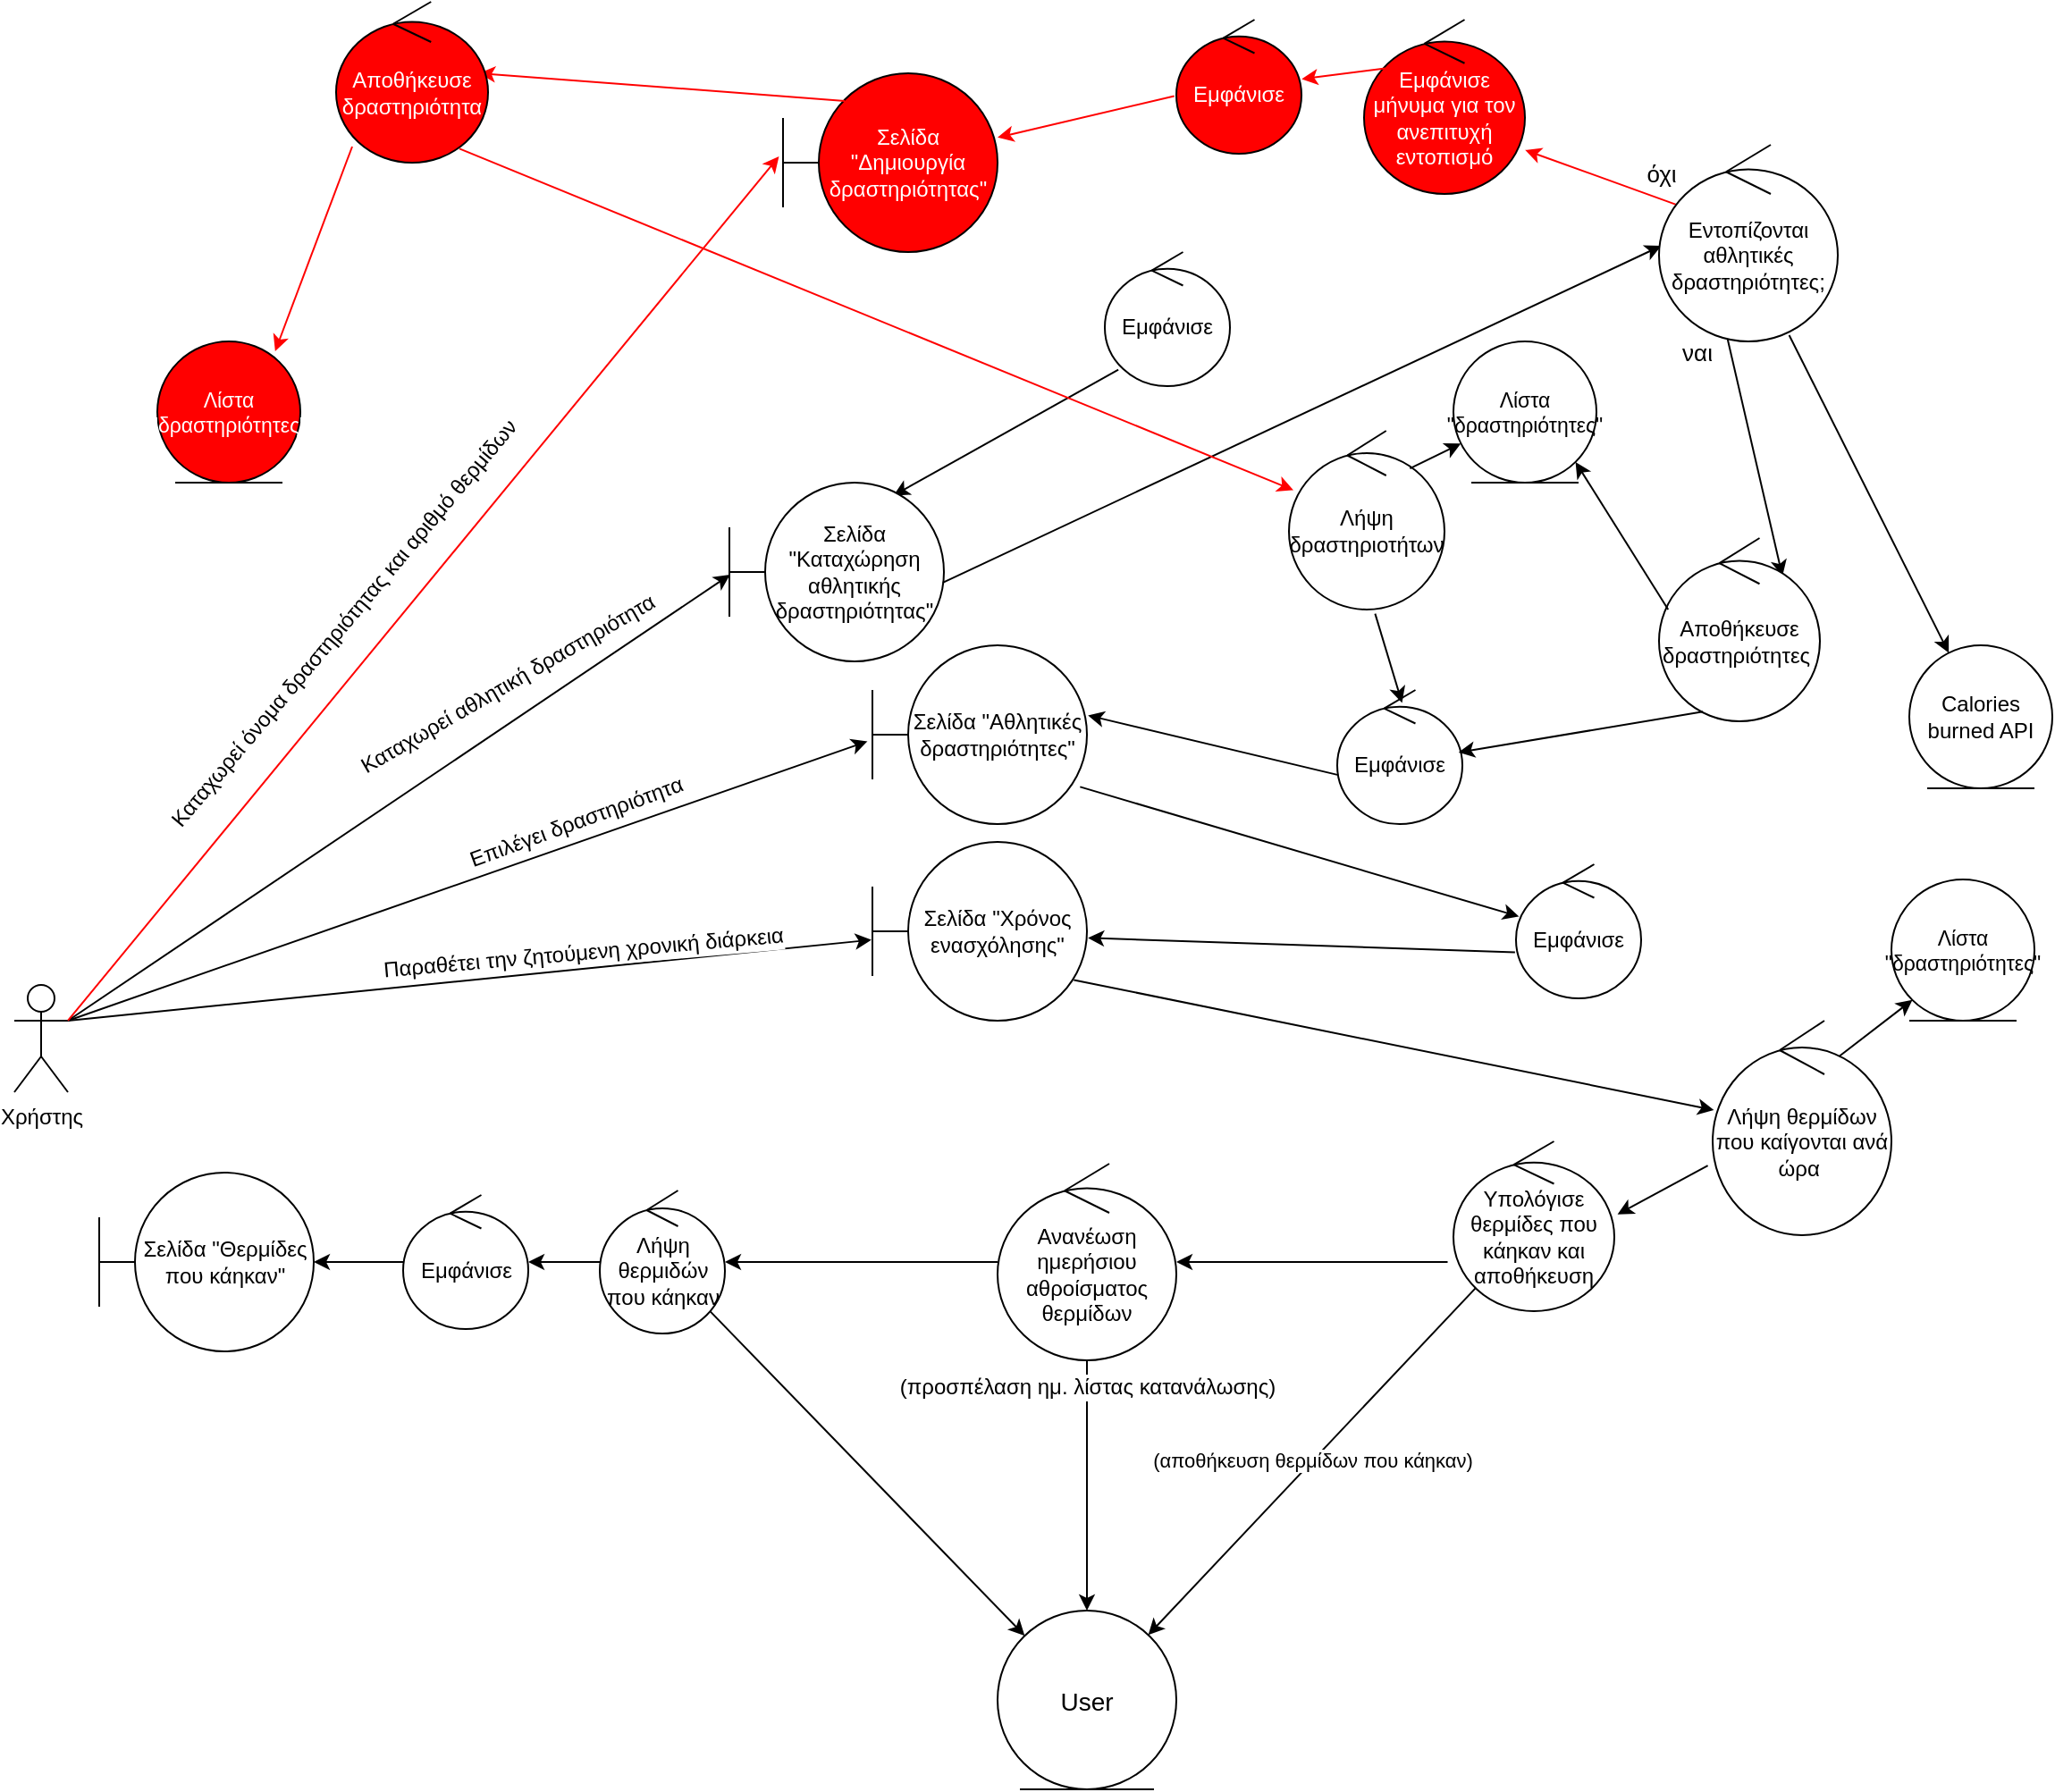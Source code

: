 <mxfile version="20.8.16" type="device"><diagram name="Σελίδα-1" id="WVEBd1sjFHavCeA0LY7U"><mxGraphModel dx="18" dy="-262" grid="1" gridSize="10" guides="1" tooltips="1" connect="1" arrows="1" fold="1" page="1" pageScale="1" pageWidth="1169" pageHeight="1654" math="0" shadow="0"><root><mxCell id="0"/><mxCell id="1" parent="0"/><mxCell id="YgxCESBMvR3g6pSDMQeH-112" value="" style="edgeStyle=none;rounded=0;orthogonalLoop=1;jettySize=auto;html=1;entryX=0.003;entryY=0.515;entryDx=0;entryDy=0;entryPerimeter=0;exitX=1;exitY=0.333;exitDx=0;exitDy=0;exitPerimeter=0;" parent="1" source="YgxCESBMvR3g6pSDMQeH-113" target="YgxCESBMvR3g6pSDMQeH-116" edge="1"><mxGeometry relative="1" as="geometry"><mxPoint x="3122" y="2551.23" as="sourcePoint"/><mxPoint x="2572" y="2470" as="targetPoint"/></mxGeometry></mxCell><mxCell id="YgxCESBMvR3g6pSDMQeH-113" value="Χρήστης" style="shape=umlActor;verticalLabelPosition=bottom;verticalAlign=top;html=1;outlineConnect=0;" parent="1" vertex="1"><mxGeometry x="2140" y="2750" width="30" height="60" as="geometry"/></mxCell><mxCell id="YgxCESBMvR3g6pSDMQeH-114" value="Εμφάνισε" style="ellipse;shape=umlControl;whiteSpace=wrap;html=1;strokeColor=#000000;" parent="1" vertex="1"><mxGeometry x="2750" y="2340" width="70" height="75" as="geometry"/></mxCell><mxCell id="YgxCESBMvR3g6pSDMQeH-115" value="" style="edgeStyle=none;rounded=0;orthogonalLoop=1;jettySize=auto;html=1;exitX=0.108;exitY=0.878;exitDx=0;exitDy=0;exitPerimeter=0;entryX=0.765;entryY=0.072;entryDx=0;entryDy=0;entryPerimeter=0;" parent="1" source="YgxCESBMvR3g6pSDMQeH-114" target="YgxCESBMvR3g6pSDMQeH-116" edge="1"><mxGeometry relative="1" as="geometry"><mxPoint x="2504" y="2410" as="sourcePoint"/><mxPoint x="2670" y="2370" as="targetPoint"/></mxGeometry></mxCell><mxCell id="YgxCESBMvR3g6pSDMQeH-116" value="&lt;font&gt;Σελίδα &quot;Καταχώρηση αθλητικής δραστηριότητας&quot;&lt;/font&gt;" style="shape=umlBoundary;whiteSpace=wrap;html=1;strokeColor=#000000;fontColor=#000000;" parent="1" vertex="1"><mxGeometry x="2540" y="2469" width="120" height="100" as="geometry"/></mxCell><mxCell id="YgxCESBMvR3g6pSDMQeH-117" value="Καταχωρεί αθλητική δραστηριότητα" style="edgeLabel;html=1;align=center;verticalAlign=middle;resizable=0;points=[];fontSize=12;rotation=-30;" parent="1" vertex="1" connectable="0"><mxGeometry x="2420.001" y="2572.499" as="geometry"><mxPoint x="-9" y="6" as="offset"/></mxGeometry></mxCell><mxCell id="YgxCESBMvR3g6pSDMQeH-118" value="" style="edgeStyle=none;rounded=0;orthogonalLoop=1;jettySize=auto;html=1;exitX=0.995;exitY=0.559;exitDx=0;exitDy=0;exitPerimeter=0;entryX=0.012;entryY=0.514;entryDx=0;entryDy=0;entryPerimeter=0;" parent="1" source="YgxCESBMvR3g6pSDMQeH-116" target="YgxCESBMvR3g6pSDMQeH-119" edge="1"><mxGeometry relative="1" as="geometry"><mxPoint x="2698" y="2215" as="sourcePoint"/><mxPoint x="2900" y="2486" as="targetPoint"/></mxGeometry></mxCell><mxCell id="YgxCESBMvR3g6pSDMQeH-120" value="" style="edgeStyle=none;rounded=0;orthogonalLoop=1;jettySize=auto;html=1;exitX=0.728;exitY=0.968;exitDx=0;exitDy=0;exitPerimeter=0;" parent="1" source="YgxCESBMvR3g6pSDMQeH-119" target="YgxCESBMvR3g6pSDMQeH-121" edge="1"><mxGeometry relative="1" as="geometry"><mxPoint x="2810" y="2293" as="sourcePoint"/><mxPoint x="3180" y="2500" as="targetPoint"/></mxGeometry></mxCell><mxCell id="YgxCESBMvR3g6pSDMQeH-121" value="Calories burned API" style="ellipse;shape=umlEntity;whiteSpace=wrap;html=1;" parent="1" vertex="1"><mxGeometry x="3200" y="2560" width="80" height="80" as="geometry"/></mxCell><mxCell id="YgxCESBMvR3g6pSDMQeH-122" value="" style="edgeStyle=none;rounded=0;orthogonalLoop=1;jettySize=auto;html=1;exitX=0.384;exitY=0.99;exitDx=0;exitDy=0;exitPerimeter=0;entryX=0.767;entryY=0.208;entryDx=0;entryDy=0;entryPerimeter=0;" parent="1" source="YgxCESBMvR3g6pSDMQeH-119" target="YgxCESBMvR3g6pSDMQeH-166" edge="1"><mxGeometry relative="1" as="geometry"><mxPoint x="3014" y="2475" as="sourcePoint"/><mxPoint x="2940" y="2520" as="targetPoint"/></mxGeometry></mxCell><mxCell id="YgxCESBMvR3g6pSDMQeH-123" value="ναι&lt;br style=&quot;font-size: 13px;&quot;&gt;" style="edgeLabel;html=1;align=center;verticalAlign=middle;resizable=0;points=[];fontSize=13;" parent="1" vertex="1" connectable="0"><mxGeometry x="3090.001" y="2389.999" as="geometry"><mxPoint x="-9" y="6" as="offset"/></mxGeometry></mxCell><mxCell id="YgxCESBMvR3g6pSDMQeH-124" value="Εμφάνισε" style="ellipse;shape=umlControl;whiteSpace=wrap;html=1;strokeColor=#000000;" parent="1" vertex="1"><mxGeometry x="2880" y="2585" width="70" height="75" as="geometry"/></mxCell><mxCell id="YgxCESBMvR3g6pSDMQeH-125" value="&lt;font&gt;Σελίδα &quot;Αθλητικές δραστηριότητες&quot;&lt;/font&gt;" style="shape=umlBoundary;whiteSpace=wrap;html=1;strokeColor=#000000;fontColor=#000000;" parent="1" vertex="1"><mxGeometry x="2620" y="2560" width="120" height="100" as="geometry"/></mxCell><mxCell id="YgxCESBMvR3g6pSDMQeH-126" value="" style="edgeStyle=none;rounded=0;orthogonalLoop=1;jettySize=auto;html=1;exitX=0.008;exitY=0.634;exitDx=0;exitDy=0;exitPerimeter=0;entryX=1.005;entryY=0.392;entryDx=0;entryDy=0;entryPerimeter=0;" parent="1" source="YgxCESBMvR3g6pSDMQeH-124" target="YgxCESBMvR3g6pSDMQeH-125" edge="1"><mxGeometry relative="1" as="geometry"><mxPoint x="2780" y="2630" as="sourcePoint"/><mxPoint x="2744" y="2612" as="targetPoint"/></mxGeometry></mxCell><mxCell id="YgxCESBMvR3g6pSDMQeH-127" value="" style="edgeStyle=none;rounded=0;orthogonalLoop=1;jettySize=auto;html=1;exitX=0.554;exitY=1.023;exitDx=0;exitDy=0;exitPerimeter=0;entryX=0.518;entryY=0.096;entryDx=0;entryDy=0;entryPerimeter=0;" parent="1" source="uev7HApPTx16p5mjtVpH-3" target="YgxCESBMvR3g6pSDMQeH-124" edge="1"><mxGeometry relative="1" as="geometry"><mxPoint x="2823" y="2598" as="sourcePoint"/><mxPoint x="2940" y="2550" as="targetPoint"/></mxGeometry></mxCell><mxCell id="YgxCESBMvR3g6pSDMQeH-128" value="" style="edgeStyle=none;rounded=0;orthogonalLoop=1;jettySize=auto;html=1;entryX=-0.023;entryY=0.537;entryDx=0;entryDy=0;entryPerimeter=0;exitX=1;exitY=0.333;exitDx=0;exitDy=0;exitPerimeter=0;" parent="1" source="YgxCESBMvR3g6pSDMQeH-113" target="YgxCESBMvR3g6pSDMQeH-125" edge="1"><mxGeometry relative="1" as="geometry"><mxPoint x="2410" y="2490" as="sourcePoint"/><mxPoint x="2630" y="2492" as="targetPoint"/></mxGeometry></mxCell><mxCell id="YgxCESBMvR3g6pSDMQeH-129" value="Επιλέγει δραστηριότητα" style="edgeLabel;html=1;align=center;verticalAlign=middle;resizable=0;points=[];fontSize=12;rotation=-20;" parent="1" vertex="1" connectable="0"><mxGeometry x="2460.001" y="2649.999" as="geometry"><mxPoint x="-9" y="6" as="offset"/></mxGeometry></mxCell><mxCell id="YgxCESBMvR3g6pSDMQeH-130" value="" style="edgeStyle=none;rounded=0;orthogonalLoop=1;jettySize=auto;html=1;exitX=0.968;exitY=0.792;exitDx=0;exitDy=0;exitPerimeter=0;entryX=0.024;entryY=0.39;entryDx=0;entryDy=0;entryPerimeter=0;" parent="1" source="YgxCESBMvR3g6pSDMQeH-125" target="YgxCESBMvR3g6pSDMQeH-131" edge="1"><mxGeometry relative="1" as="geometry"><mxPoint x="2651" y="2720" as="sourcePoint"/><mxPoint x="2810" y="2700" as="targetPoint"/></mxGeometry></mxCell><mxCell id="YgxCESBMvR3g6pSDMQeH-131" value="Εμφάνισε" style="ellipse;shape=umlControl;whiteSpace=wrap;html=1;strokeColor=#000000;" parent="1" vertex="1"><mxGeometry x="2980" y="2682.5" width="70" height="75" as="geometry"/></mxCell><mxCell id="YgxCESBMvR3g6pSDMQeH-132" value="" style="edgeStyle=none;rounded=0;orthogonalLoop=1;jettySize=auto;html=1;exitX=-0.008;exitY=0.656;exitDx=0;exitDy=0;exitPerimeter=0;entryX=1.005;entryY=0.537;entryDx=0;entryDy=0;entryPerimeter=0;" parent="1" source="YgxCESBMvR3g6pSDMQeH-131" target="YgxCESBMvR3g6pSDMQeH-133" edge="1"><mxGeometry relative="1" as="geometry"><mxPoint x="2746" y="2649" as="sourcePoint"/><mxPoint x="2750" y="2720" as="targetPoint"/></mxGeometry></mxCell><mxCell id="YgxCESBMvR3g6pSDMQeH-133" value="&lt;font&gt;Σελίδα &quot;Χρόνος ενασχόλησης&quot;&lt;/font&gt;" style="shape=umlBoundary;whiteSpace=wrap;html=1;strokeColor=#000000;fontColor=#000000;" parent="1" vertex="1"><mxGeometry x="2620" y="2670" width="120" height="100" as="geometry"/></mxCell><mxCell id="YgxCESBMvR3g6pSDMQeH-134" value="" style="edgeStyle=none;rounded=0;orthogonalLoop=1;jettySize=auto;html=1;entryX=-0.005;entryY=0.548;entryDx=0;entryDy=0;entryPerimeter=0;exitX=1;exitY=0.333;exitDx=0;exitDy=0;exitPerimeter=0;" parent="1" source="YgxCESBMvR3g6pSDMQeH-113" target="YgxCESBMvR3g6pSDMQeH-133" edge="1"><mxGeometry relative="1" as="geometry"><mxPoint x="2400" y="2470" as="sourcePoint"/><mxPoint x="2627" y="2624" as="targetPoint"/></mxGeometry></mxCell><mxCell id="YgxCESBMvR3g6pSDMQeH-135" value="Παραθέτει την ζητούμενη χρονική διάρκεια" style="edgeLabel;html=1;align=center;verticalAlign=middle;resizable=0;points=[];fontSize=12;rotation=-5;" parent="1" vertex="1" connectable="0"><mxGeometry x="2460.001" y="2739.999" as="geometry"><mxPoint x="-1.715" y="-8.42" as="offset"/></mxGeometry></mxCell><mxCell id="rq47kLy-hYDW_wX81CtE-1" value="(αποθήκευση θερμίδων που κάηκαν)" style="rounded=0;orthogonalLoop=1;jettySize=auto;html=1;" edge="1" parent="1" source="YgxCESBMvR3g6pSDMQeH-136" target="YgxCESBMvR3g6pSDMQeH-146"><mxGeometry relative="1" as="geometry"/></mxCell><mxCell id="YgxCESBMvR3g6pSDMQeH-136" value="Υπολόγισε θερμίδες που κάηκαν και αποθήκευση" style="ellipse;shape=umlControl;whiteSpace=wrap;html=1;strokeColor=#000000;" parent="1" vertex="1"><mxGeometry x="2945" y="2837.5" width="90" height="95" as="geometry"/></mxCell><mxCell id="YgxCESBMvR3g6pSDMQeH-137" value="" style="edgeStyle=none;rounded=0;orthogonalLoop=1;jettySize=auto;html=1;exitX=-0.027;exitY=0.676;exitDx=0;exitDy=0;exitPerimeter=0;entryX=1.02;entryY=0.43;entryDx=0;entryDy=0;entryPerimeter=0;" parent="1" source="uev7HApPTx16p5mjtVpH-6" target="YgxCESBMvR3g6pSDMQeH-136" edge="1"><mxGeometry relative="1" as="geometry"><mxPoint x="2877" y="2603" as="sourcePoint"/><mxPoint x="3050" y="2890" as="targetPoint"/></mxGeometry></mxCell><mxCell id="rq47kLy-hYDW_wX81CtE-2" value="" style="edgeStyle=none;rounded=0;orthogonalLoop=1;jettySize=auto;html=1;" edge="1" parent="1" source="YgxCESBMvR3g6pSDMQeH-139" target="YgxCESBMvR3g6pSDMQeH-140"><mxGeometry relative="1" as="geometry"/></mxCell><mxCell id="YgxCESBMvR3g6pSDMQeH-139" value="Εμφάνισε" style="ellipse;shape=umlControl;whiteSpace=wrap;html=1;strokeColor=#000000;" parent="1" vertex="1"><mxGeometry x="2357.5" y="2867.5" width="70" height="75" as="geometry"/></mxCell><mxCell id="YgxCESBMvR3g6pSDMQeH-140" value="&lt;font&gt;Σελίδα &quot;Θερμίδες που κάηκαν&quot;&lt;/font&gt;" style="shape=umlBoundary;whiteSpace=wrap;html=1;strokeColor=#000000;fontColor=#000000;" parent="1" vertex="1"><mxGeometry x="2187.5" y="2855" width="120" height="100" as="geometry"/></mxCell><mxCell id="YgxCESBMvR3g6pSDMQeH-145" value="Ανανέωση ημερήσιου αθροίσματος θερμίδων" style="ellipse;shape=umlControl;whiteSpace=wrap;html=1;strokeColor=#000000;" parent="1" vertex="1"><mxGeometry x="2690" y="2850" width="100" height="110" as="geometry"/></mxCell><mxCell id="rq47kLy-hYDW_wX81CtE-5" value="" style="edgeStyle=none;rounded=0;orthogonalLoop=1;jettySize=auto;html=1;" edge="1" parent="1" source="rq47kLy-hYDW_wX81CtE-3" target="YgxCESBMvR3g6pSDMQeH-146"><mxGeometry relative="1" as="geometry"/></mxCell><mxCell id="YgxCESBMvR3g6pSDMQeH-146" value="&lt;font style=&quot;font-size: 14px;&quot;&gt;User&lt;/font&gt;" style="ellipse;shape=umlEntity;whiteSpace=wrap;html=1;fontSize=16;strokeColor=#000000;fontColor=#000000;" parent="1" vertex="1"><mxGeometry x="2690" y="3100" width="100" height="100" as="geometry"/></mxCell><mxCell id="YgxCESBMvR3g6pSDMQeH-147" value="" style="edgeStyle=none;rounded=0;orthogonalLoop=1;jettySize=auto;html=1;entryX=0.5;entryY=0;entryDx=0;entryDy=0;" parent="1" source="YgxCESBMvR3g6pSDMQeH-145" target="YgxCESBMvR3g6pSDMQeH-146" edge="1"><mxGeometry relative="1" as="geometry"><mxPoint x="2924" y="3159" as="sourcePoint"/><mxPoint x="3106" y="2943" as="targetPoint"/></mxGeometry></mxCell><mxCell id="YgxCESBMvR3g6pSDMQeH-148" value="όχι" style="edgeLabel;html=1;align=center;verticalAlign=middle;resizable=0;points=[];fontSize=13;" parent="1" vertex="1" connectable="0"><mxGeometry x="3070.001" y="2289.999" as="geometry"><mxPoint x="-9" y="6" as="offset"/></mxGeometry></mxCell><mxCell id="YgxCESBMvR3g6pSDMQeH-149" value="" style="edgeStyle=none;rounded=0;orthogonalLoop=1;jettySize=auto;html=1;exitX=0.123;exitY=0.313;exitDx=0;exitDy=0;exitPerimeter=0;entryX=1.001;entryY=0.748;entryDx=0;entryDy=0;entryPerimeter=0;strokeColor=#FF0000;" parent="1" source="YgxCESBMvR3g6pSDMQeH-119" target="YgxCESBMvR3g6pSDMQeH-150" edge="1"><mxGeometry relative="1" as="geometry"><mxPoint x="2993" y="2541" as="sourcePoint"/><mxPoint x="2640" y="2160" as="targetPoint"/></mxGeometry></mxCell><mxCell id="YgxCESBMvR3g6pSDMQeH-150" value="Εμφάνισε μήνυμα για τον ανεπιτυχή εντοπισμό&lt;br&gt;" style="ellipse;shape=umlControl;whiteSpace=wrap;html=1;strokeColor=#000000;fontColor=#FFFFFF;fillColor=#FF0000;" parent="1" vertex="1"><mxGeometry x="2895" y="2210" width="90" height="97.5" as="geometry"/></mxCell><mxCell id="YgxCESBMvR3g6pSDMQeH-151" value="" style="edgeStyle=none;rounded=0;orthogonalLoop=1;jettySize=auto;html=1;exitX=0.132;exitY=0.28;exitDx=0;exitDy=0;exitPerimeter=0;entryX=1.002;entryY=0.443;entryDx=0;entryDy=0;entryPerimeter=0;strokeColor=#FF0000;" parent="1" source="YgxCESBMvR3g6pSDMQeH-150" target="YgxCESBMvR3g6pSDMQeH-152" edge="1"><mxGeometry relative="1" as="geometry"><mxPoint x="2708" y="2385" as="sourcePoint"/><mxPoint x="2800" y="2220" as="targetPoint"/><Array as="points"/></mxGeometry></mxCell><mxCell id="YgxCESBMvR3g6pSDMQeH-152" value="Εμφάνισε" style="ellipse;shape=umlControl;whiteSpace=wrap;html=1;strokeColor=#000000;fillColor=#FF0000;fontColor=#FFFFFF;" parent="1" vertex="1"><mxGeometry x="2790" y="2210" width="70" height="75" as="geometry"/></mxCell><mxCell id="YgxCESBMvR3g6pSDMQeH-153" value="" style="edgeStyle=none;rounded=0;orthogonalLoop=1;jettySize=auto;html=1;exitX=-0.017;exitY=0.57;exitDx=0;exitDy=0;exitPerimeter=0;strokeColor=#FF0000;" parent="1" source="YgxCESBMvR3g6pSDMQeH-152" target="YgxCESBMvR3g6pSDMQeH-154" edge="1"><mxGeometry relative="1" as="geometry"><mxPoint x="2610" y="2293" as="sourcePoint"/><mxPoint x="2630" y="2210" as="targetPoint"/></mxGeometry></mxCell><mxCell id="YgxCESBMvR3g6pSDMQeH-154" value="&lt;font&gt;Σελίδα &quot;Δημιουργία δραστηριότητας&quot;&lt;/font&gt;" style="shape=umlBoundary;whiteSpace=wrap;html=1;strokeColor=#000000;fontColor=#FFFFFF;fillColor=#FF0000;" parent="1" vertex="1"><mxGeometry x="2570" y="2240" width="120" height="100" as="geometry"/></mxCell><mxCell id="YgxCESBMvR3g6pSDMQeH-155" value="" style="edgeStyle=none;rounded=0;orthogonalLoop=1;jettySize=auto;html=1;entryX=-0.019;entryY=0.465;entryDx=0;entryDy=0;entryPerimeter=0;exitX=1;exitY=0.333;exitDx=0;exitDy=0;exitPerimeter=0;strokeColor=#FF0000;" parent="1" source="YgxCESBMvR3g6pSDMQeH-113" target="YgxCESBMvR3g6pSDMQeH-154" edge="1"><mxGeometry relative="1" as="geometry"><mxPoint x="2120" y="2493" as="sourcePoint"/><mxPoint x="2570" y="2415" as="targetPoint"/></mxGeometry></mxCell><mxCell id="YgxCESBMvR3g6pSDMQeH-156" value="Καταχωρεί όνομα δραστηριότητας και αριθμό θερμίδων" style="edgeLabel;html=1;align=center;verticalAlign=middle;resizable=0;points=[];fontSize=12;rotation=-50;" parent="1" vertex="1" connectable="0"><mxGeometry x="2330.001" y="2534.999" as="geometry"><mxPoint x="-13.746" y="3.455" as="offset"/></mxGeometry></mxCell><mxCell id="YgxCESBMvR3g6pSDMQeH-161" value="" style="edgeStyle=none;rounded=0;orthogonalLoop=1;jettySize=auto;html=1;strokeColor=#FF0000;entryX=0.941;entryY=0.444;entryDx=0;entryDy=0;entryPerimeter=0;exitX=0.288;exitY=0.155;exitDx=0;exitDy=0;exitPerimeter=0;" parent="1" source="YgxCESBMvR3g6pSDMQeH-154" target="YgxCESBMvR3g6pSDMQeH-162" edge="1"><mxGeometry relative="1" as="geometry"><mxPoint x="2610" y="2250" as="sourcePoint"/><mxPoint x="3080" y="2090" as="targetPoint"/></mxGeometry></mxCell><mxCell id="YgxCESBMvR3g6pSDMQeH-162" value="Αποθήκευσε δραστηριότητα" style="ellipse;shape=umlControl;whiteSpace=wrap;html=1;strokeColor=#000000;fillColor=#FF0000;fontColor=#FFFFFF;" parent="1" vertex="1"><mxGeometry x="2320" y="2200" width="85" height="90" as="geometry"/></mxCell><mxCell id="YgxCESBMvR3g6pSDMQeH-163" value="" style="edgeStyle=none;rounded=0;orthogonalLoop=1;jettySize=auto;html=1;exitX=0.106;exitY=0.9;exitDx=0;exitDy=0;exitPerimeter=0;strokeColor=#FF0000;entryX=0.824;entryY=0.069;entryDx=0;entryDy=0;entryPerimeter=0;" parent="1" source="YgxCESBMvR3g6pSDMQeH-162" target="YgxCESBMvR3g6pSDMQeH-177" edge="1"><mxGeometry relative="1" as="geometry"><mxPoint x="3050" y="2317.5" as="sourcePoint"/><mxPoint x="3250" y="2310" as="targetPoint"/></mxGeometry></mxCell><mxCell id="YgxCESBMvR3g6pSDMQeH-165" value="" style="edgeStyle=none;rounded=0;orthogonalLoop=1;jettySize=auto;html=1;exitX=0.939;exitY=0.772;exitDx=0;exitDy=0;exitPerimeter=0;" parent="1" source="YgxCESBMvR3g6pSDMQeH-133" target="uev7HApPTx16p5mjtVpH-6" edge="1"><mxGeometry relative="1" as="geometry"><mxPoint x="2728" y="2760" as="sourcePoint"/><mxPoint x="2940" y="2750" as="targetPoint"/></mxGeometry></mxCell><mxCell id="YgxCESBMvR3g6pSDMQeH-166" value="Αποθήκευσε δραστηριότητες&amp;nbsp;" style="ellipse;shape=umlControl;whiteSpace=wrap;html=1;strokeColor=#000000;fontSize=12;" parent="1" vertex="1"><mxGeometry x="3060" y="2500" width="90" height="102.5" as="geometry"/></mxCell><mxCell id="YgxCESBMvR3g6pSDMQeH-167" value="Λίστα &quot;δραστηριότητες&quot;" style="ellipse;shape=umlEntity;whiteSpace=wrap;html=1;fontSize=11.5;" parent="1" vertex="1"><mxGeometry x="2945" y="2390" width="80" height="79" as="geometry"/></mxCell><mxCell id="YgxCESBMvR3g6pSDMQeH-119" value="Εντοπίζονται αθλητικές δραστηριότητες;" style="ellipse;shape=umlControl;whiteSpace=wrap;html=1;strokeColor=#000000;" parent="1" vertex="1"><mxGeometry x="3060" y="2280" width="100" height="110" as="geometry"/></mxCell><mxCell id="YgxCESBMvR3g6pSDMQeH-169" value="" style="edgeStyle=none;rounded=0;orthogonalLoop=1;jettySize=auto;html=1;exitX=0.057;exitY=0.39;exitDx=0;exitDy=0;exitPerimeter=0;entryX=1;entryY=1;entryDx=0;entryDy=0;" parent="1" source="YgxCESBMvR3g6pSDMQeH-166" target="YgxCESBMvR3g6pSDMQeH-167" edge="1"><mxGeometry relative="1" as="geometry"><mxPoint x="3089" y="2391" as="sourcePoint"/><mxPoint x="2930" y="2490" as="targetPoint"/></mxGeometry></mxCell><mxCell id="YgxCESBMvR3g6pSDMQeH-170" value="" style="edgeStyle=none;rounded=0;orthogonalLoop=1;jettySize=auto;html=1;exitX=0.273;exitY=0.948;exitDx=0;exitDy=0;exitPerimeter=0;entryX=0.97;entryY=0.465;entryDx=0;entryDy=0;entryPerimeter=0;" parent="1" source="YgxCESBMvR3g6pSDMQeH-166" target="YgxCESBMvR3g6pSDMQeH-124" edge="1"><mxGeometry relative="1" as="geometry"><mxPoint x="3089" y="2391" as="sourcePoint"/><mxPoint x="3049" y="2446" as="targetPoint"/></mxGeometry></mxCell><mxCell id="YgxCESBMvR3g6pSDMQeH-171" value="Λίστα &quot;δραστηριότητες&quot;" style="ellipse;shape=umlEntity;whiteSpace=wrap;html=1;fontSize=11.5;" parent="1" vertex="1"><mxGeometry x="3190" y="2691" width="80" height="79" as="geometry"/></mxCell><mxCell id="YgxCESBMvR3g6pSDMQeH-173" value="" style="edgeStyle=none;rounded=0;orthogonalLoop=1;jettySize=auto;html=1;exitX=-0.036;exitY=0.71;exitDx=0;exitDy=0;exitPerimeter=0;" parent="1" source="YgxCESBMvR3g6pSDMQeH-136" target="YgxCESBMvR3g6pSDMQeH-145" edge="1"><mxGeometry relative="1" as="geometry"><mxPoint x="3018" y="2859" as="sourcePoint"/><mxPoint x="3162" y="2751" as="targetPoint"/></mxGeometry></mxCell><mxCell id="YgxCESBMvR3g6pSDMQeH-174" value="" style="edgeStyle=none;rounded=0;orthogonalLoop=1;jettySize=auto;html=1;" parent="1" source="YgxCESBMvR3g6pSDMQeH-145" target="rq47kLy-hYDW_wX81CtE-3" edge="1"><mxGeometry relative="1" as="geometry"><mxPoint x="2947" y="2910" as="sourcePoint"/><mxPoint x="2620" y="2810" as="targetPoint"/></mxGeometry></mxCell><mxCell id="YgxCESBMvR3g6pSDMQeH-177" value="Λίστα &quot;δραστηριότητες&quot;" style="ellipse;shape=umlEntity;whiteSpace=wrap;html=1;fontSize=11.5;fillColor=#FF0000;fontColor=#FFFFFF;" parent="1" vertex="1"><mxGeometry x="2220" y="2390" width="80" height="79" as="geometry"/></mxCell><mxCell id="YgxCESBMvR3g6pSDMQeH-178" value="" style="edgeStyle=none;rounded=0;orthogonalLoop=1;jettySize=auto;html=1;strokeColor=#FF0000;exitX=0.812;exitY=0.913;exitDx=0;exitDy=0;exitPerimeter=0;" parent="1" source="YgxCESBMvR3g6pSDMQeH-162" target="uev7HApPTx16p5mjtVpH-3" edge="1"><mxGeometry relative="1" as="geometry"><mxPoint x="2620" y="2260" as="sourcePoint"/><mxPoint x="2410" y="2250" as="targetPoint"/></mxGeometry></mxCell><mxCell id="uev7HApPTx16p5mjtVpH-3" value="Λήψη δραστηριοτήτων" style="ellipse;shape=umlControl;whiteSpace=wrap;html=1;strokeColor=#000000;" parent="1" vertex="1"><mxGeometry x="2853" y="2440" width="87" height="100" as="geometry"/></mxCell><mxCell id="uev7HApPTx16p5mjtVpH-4" value="" style="edgeStyle=none;rounded=0;orthogonalLoop=1;jettySize=auto;html=1;exitX=0.778;exitY=0.211;exitDx=0;exitDy=0;exitPerimeter=0;" parent="1" source="uev7HApPTx16p5mjtVpH-3" target="YgxCESBMvR3g6pSDMQeH-167" edge="1"><mxGeometry relative="1" as="geometry"><mxPoint x="2911" y="2552" as="sourcePoint"/><mxPoint x="2926" y="2602" as="targetPoint"/></mxGeometry></mxCell><mxCell id="uev7HApPTx16p5mjtVpH-6" value="Λήψη θερμίδων που καίγονται ανά ώρα&amp;nbsp;" style="ellipse;shape=umlControl;whiteSpace=wrap;html=1;strokeColor=#000000;" parent="1" vertex="1"><mxGeometry x="3090" y="2770" width="100" height="120" as="geometry"/></mxCell><mxCell id="uev7HApPTx16p5mjtVpH-7" value="" style="edgeStyle=none;rounded=0;orthogonalLoop=1;jettySize=auto;html=1;entryX=0;entryY=1;entryDx=0;entryDy=0;exitX=0.707;exitY=0.167;exitDx=0;exitDy=0;exitPerimeter=0;" parent="1" source="uev7HApPTx16p5mjtVpH-6" target="YgxCESBMvR3g6pSDMQeH-171" edge="1"><mxGeometry relative="1" as="geometry"><mxPoint x="3097" y="2861" as="sourcePoint"/><mxPoint x="3042" y="2883" as="targetPoint"/></mxGeometry></mxCell><mxCell id="vRVDnnCxsj3g521nYW9U-1" value="(προσπέλαση ημ. λίστας κατανάλωσης)" style="edgeLabel;html=1;align=center;verticalAlign=middle;resizable=0;points=[];fontSize=12;rotation=0;" parent="1" vertex="1" connectable="0"><mxGeometry x="2750.001" y="2989.999" as="geometry"><mxPoint x="-10" y="-15" as="offset"/></mxGeometry></mxCell><mxCell id="rq47kLy-hYDW_wX81CtE-4" value="" style="edgeStyle=none;rounded=0;orthogonalLoop=1;jettySize=auto;html=1;" edge="1" parent="1" source="rq47kLy-hYDW_wX81CtE-3" target="YgxCESBMvR3g6pSDMQeH-139"><mxGeometry relative="1" as="geometry"/></mxCell><mxCell id="rq47kLy-hYDW_wX81CtE-3" value="Λήψη θερμιδών που κάηκαν" style="ellipse;shape=umlControl;whiteSpace=wrap;html=1;" vertex="1" parent="1"><mxGeometry x="2467.5" y="2865" width="70" height="80" as="geometry"/></mxCell></root></mxGraphModel></diagram></mxfile>
